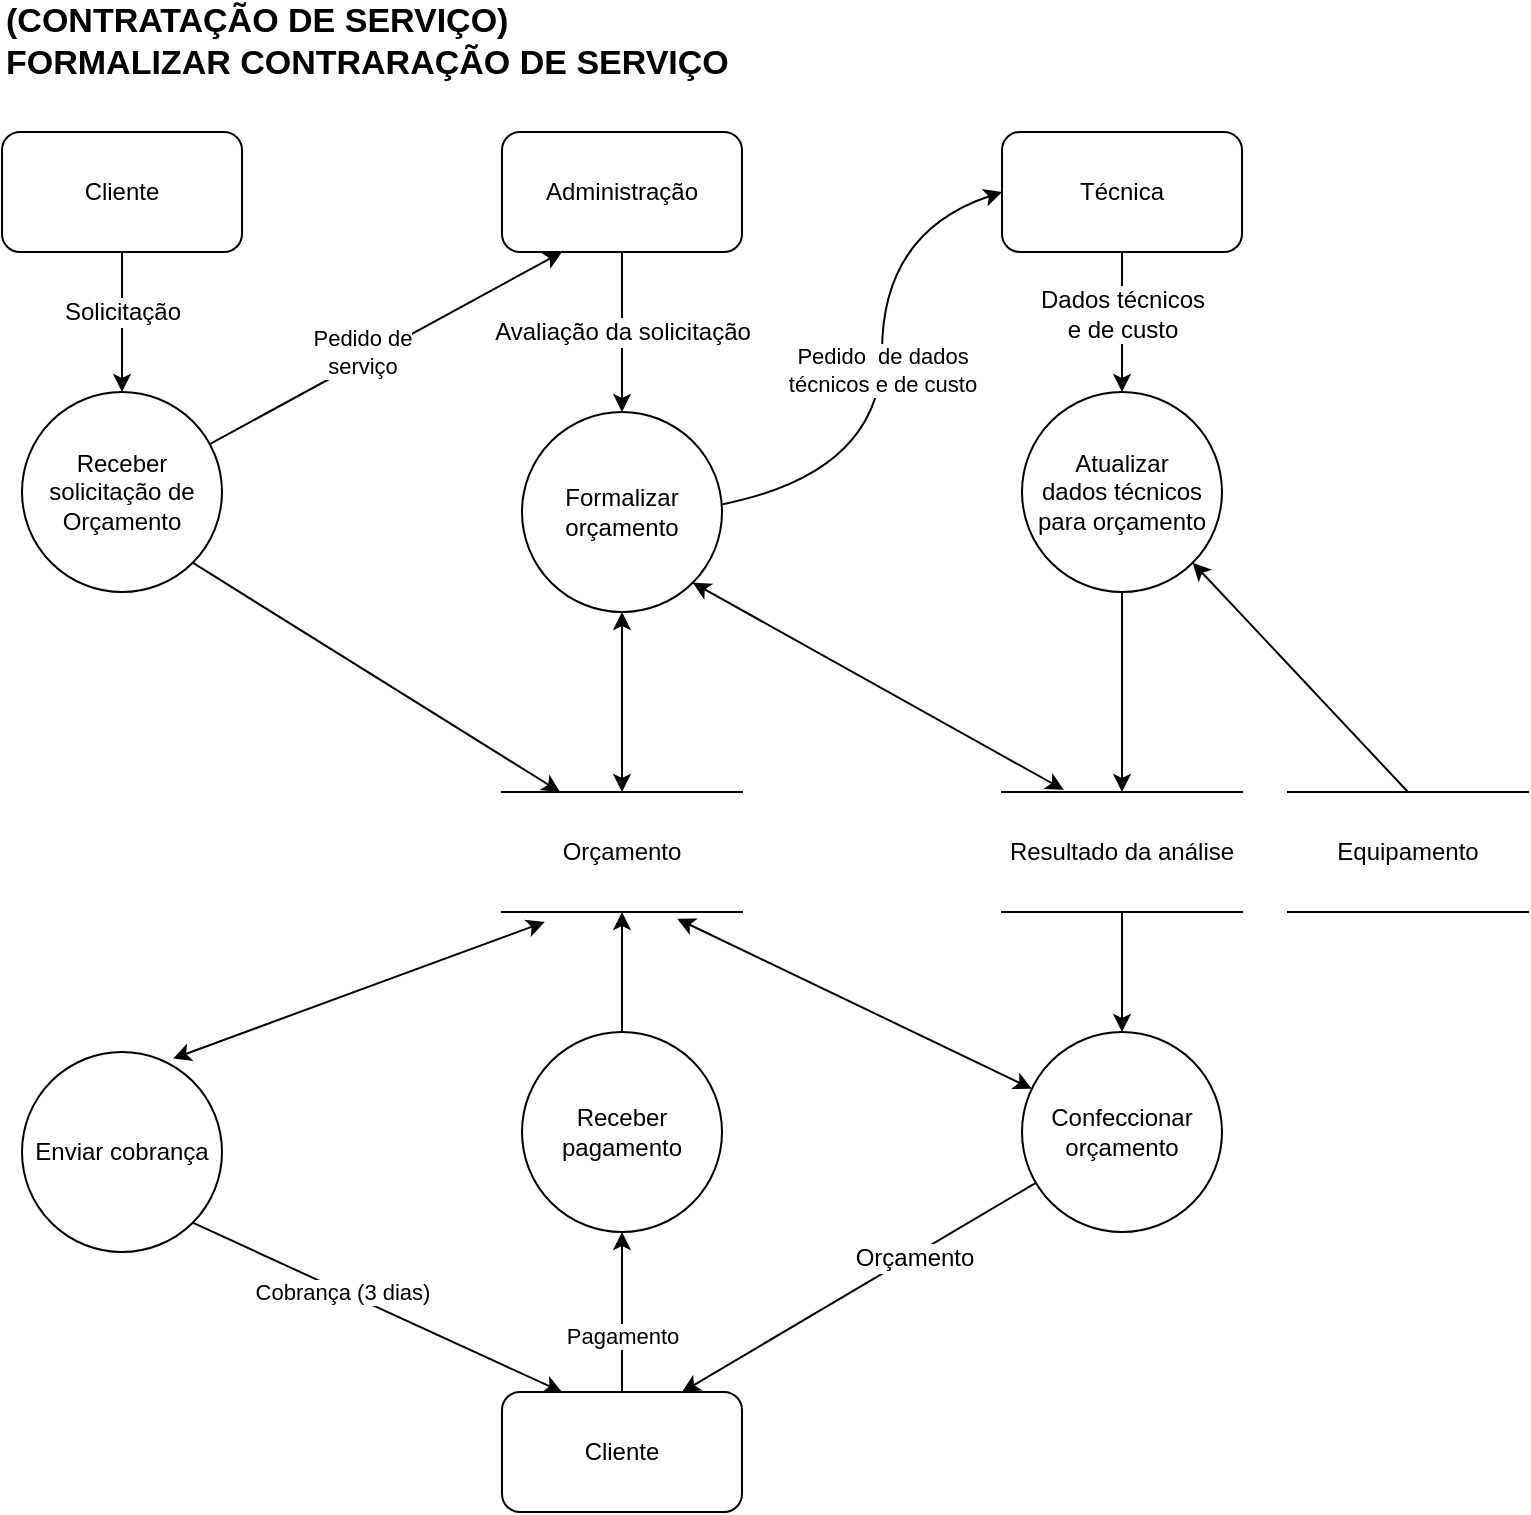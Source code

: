 <mxfile version="13.0.4" type="device" pages="5"><diagram id="C5RBs43oDa-KdzZeNtuy" name="Orçamento"><mxGraphModel dx="1673" dy="839" grid="1" gridSize="10" guides="1" tooltips="1" connect="1" arrows="1" fold="1" page="1" pageScale="1" pageWidth="827" pageHeight="800" math="0" shadow="0"><root><mxCell id="WIyWlLk6GJQsqaUBKTNV-0"/><mxCell id="WIyWlLk6GJQsqaUBKTNV-1" parent="WIyWlLk6GJQsqaUBKTNV-0"/><mxCell id="VHODwKLt7uAdy8jMnxIu-0" value="Receber solicitação de Orçamento" style="ellipse;whiteSpace=wrap;html=1;aspect=fixed;" parent="WIyWlLk6GJQsqaUBKTNV-1" vertex="1"><mxGeometry x="40" y="210" width="100" height="100" as="geometry"/></mxCell><mxCell id="VHODwKLt7uAdy8jMnxIu-1" value="Cliente" style="rounded=1;whiteSpace=wrap;html=1;" parent="WIyWlLk6GJQsqaUBKTNV-1" vertex="1"><mxGeometry x="30" y="80" width="120" height="60" as="geometry"/></mxCell><mxCell id="VHODwKLt7uAdy8jMnxIu-4" value="Orçamento" style="shape=partialRectangle;whiteSpace=wrap;html=1;left=0;right=0;fillColor=none;" parent="WIyWlLk6GJQsqaUBKTNV-1" vertex="1"><mxGeometry x="280" y="410" width="120" height="60" as="geometry"/></mxCell><mxCell id="VHODwKLt7uAdy8jMnxIu-8" value="Formalizar orçamento" style="ellipse;whiteSpace=wrap;html=1;aspect=fixed;" parent="WIyWlLk6GJQsqaUBKTNV-1" vertex="1"><mxGeometry x="290" y="220" width="100" height="100" as="geometry"/></mxCell><mxCell id="VHODwKLt7uAdy8jMnxIu-9" value="Técnica" style="rounded=1;whiteSpace=wrap;html=1;" parent="WIyWlLk6GJQsqaUBKTNV-1" vertex="1"><mxGeometry x="530" y="80" width="120" height="60" as="geometry"/></mxCell><mxCell id="VHODwKLt7uAdy8jMnxIu-10" value="Resultado da análise" style="shape=partialRectangle;whiteSpace=wrap;html=1;left=0;right=0;fillColor=none;" parent="WIyWlLk6GJQsqaUBKTNV-1" vertex="1"><mxGeometry x="530" y="410" width="120" height="60" as="geometry"/></mxCell><mxCell id="VHODwKLt7uAdy8jMnxIu-14" value="" style="endArrow=classic;html=1;exitX=0.5;exitY=1;exitDx=0;exitDy=0;entryX=0.5;entryY=0;entryDx=0;entryDy=0;" parent="WIyWlLk6GJQsqaUBKTNV-1" source="7zjBZBg8YxC4TeMRndpu-0" target="VHODwKLt7uAdy8jMnxIu-8" edge="1"><mxGeometry width="50" height="50" relative="1" as="geometry"><mxPoint x="420" y="430" as="sourcePoint"/><mxPoint x="370" y="190" as="targetPoint"/></mxGeometry></mxCell><mxCell id="VHODwKLt7uAdy8jMnxIu-15" value="&lt;div&gt;Avaliação da solicitação&lt;/div&gt;" style="text;html=1;align=center;verticalAlign=middle;resizable=0;points=[];labelBackgroundColor=#ffffff;" parent="VHODwKLt7uAdy8jMnxIu-14" vertex="1" connectable="0"><mxGeometry x="0.754" relative="1" as="geometry"><mxPoint x="-8.882e-16" y="-30.0" as="offset"/></mxGeometry></mxCell><mxCell id="VHODwKLt7uAdy8jMnxIu-16" value="" style="endArrow=classic;html=1;entryX=0.5;entryY=0;entryDx=0;entryDy=0;exitX=0.5;exitY=1;exitDx=0;exitDy=0;" parent="WIyWlLk6GJQsqaUBKTNV-1" source="VHODwKLt7uAdy8jMnxIu-1" target="VHODwKLt7uAdy8jMnxIu-0" edge="1"><mxGeometry width="50" height="50" relative="1" as="geometry"><mxPoint x="60" y="180" as="sourcePoint"/><mxPoint x="470" y="380" as="targetPoint"/></mxGeometry></mxCell><mxCell id="VHODwKLt7uAdy8jMnxIu-17" value="&lt;div&gt;Solicitação&lt;/div&gt;" style="text;html=1;align=center;verticalAlign=middle;resizable=0;points=[];labelBackgroundColor=#ffffff;" parent="VHODwKLt7uAdy8jMnxIu-16" vertex="1" connectable="0"><mxGeometry x="0.311" relative="1" as="geometry"><mxPoint y="-16" as="offset"/></mxGeometry></mxCell><mxCell id="VHODwKLt7uAdy8jMnxIu-18" value="" style="endArrow=classic;html=1;entryX=0.242;entryY=0;entryDx=0;entryDy=0;entryPerimeter=0;exitX=1;exitY=1;exitDx=0;exitDy=0;" parent="WIyWlLk6GJQsqaUBKTNV-1" source="VHODwKLt7uAdy8jMnxIu-0" target="VHODwKLt7uAdy8jMnxIu-4" edge="1"><mxGeometry width="50" height="50" relative="1" as="geometry"><mxPoint x="134" y="350" as="sourcePoint"/><mxPoint x="88.318" y="399" as="targetPoint"/></mxGeometry></mxCell><mxCell id="VHODwKLt7uAdy8jMnxIu-20" value="Atualizar&lt;br&gt;dados técnicos para orçamento" style="ellipse;whiteSpace=wrap;html=1;aspect=fixed;" parent="WIyWlLk6GJQsqaUBKTNV-1" vertex="1"><mxGeometry x="540" y="210" width="100" height="100" as="geometry"/></mxCell><mxCell id="VHODwKLt7uAdy8jMnxIu-23" value="" style="endArrow=classic;html=1;exitX=0.5;exitY=1;exitDx=0;exitDy=0;" parent="WIyWlLk6GJQsqaUBKTNV-1" source="VHODwKLt7uAdy8jMnxIu-9" target="VHODwKLt7uAdy8jMnxIu-20" edge="1"><mxGeometry width="50" height="50" relative="1" as="geometry"><mxPoint x="540" y="145" as="sourcePoint"/><mxPoint x="670" y="385" as="targetPoint"/></mxGeometry></mxCell><mxCell id="VHODwKLt7uAdy8jMnxIu-24" value="&lt;div&gt;Dados técnicos&lt;/div&gt;&lt;div&gt;e de custo&lt;/div&gt;" style="text;html=1;align=center;verticalAlign=middle;resizable=0;points=[];labelBackgroundColor=#ffffff;" parent="VHODwKLt7uAdy8jMnxIu-23" vertex="1" connectable="0"><mxGeometry x="0.754" relative="1" as="geometry"><mxPoint y="-31" as="offset"/></mxGeometry></mxCell><mxCell id="VHODwKLt7uAdy8jMnxIu-26" value="" style="endArrow=classic;startArrow=classic;html=1;entryX=1;entryY=1;entryDx=0;entryDy=0;exitX=0.258;exitY=-0.017;exitDx=0;exitDy=0;exitPerimeter=0;" parent="WIyWlLk6GJQsqaUBKTNV-1" source="VHODwKLt7uAdy8jMnxIu-10" target="VHODwKLt7uAdy8jMnxIu-8" edge="1"><mxGeometry width="50" height="50" relative="1" as="geometry"><mxPoint x="340" y="380" as="sourcePoint"/><mxPoint x="390" y="330" as="targetPoint"/></mxGeometry></mxCell><mxCell id="VHODwKLt7uAdy8jMnxIu-30" value="" style="endArrow=classic;startArrow=classic;html=1;exitX=0.5;exitY=0;exitDx=0;exitDy=0;entryX=0.5;entryY=1;entryDx=0;entryDy=0;" parent="WIyWlLk6GJQsqaUBKTNV-1" source="VHODwKLt7uAdy8jMnxIu-4" target="VHODwKLt7uAdy8jMnxIu-8" edge="1"><mxGeometry width="50" height="50" relative="1" as="geometry"><mxPoint x="420" y="430" as="sourcePoint"/><mxPoint x="470" y="380" as="targetPoint"/></mxGeometry></mxCell><mxCell id="VHODwKLt7uAdy8jMnxIu-33" value="Confeccionar orçamento" style="ellipse;whiteSpace=wrap;html=1;aspect=fixed;" parent="WIyWlLk6GJQsqaUBKTNV-1" vertex="1"><mxGeometry x="540" y="530" width="100" height="100" as="geometry"/></mxCell><mxCell id="VHODwKLt7uAdy8jMnxIu-34" value="Cliente" style="rounded=1;whiteSpace=wrap;html=1;" parent="WIyWlLk6GJQsqaUBKTNV-1" vertex="1"><mxGeometry x="280" y="710" width="120" height="60" as="geometry"/></mxCell><mxCell id="VHODwKLt7uAdy8jMnxIu-38" value="" style="endArrow=classic;html=1;entryX=0.75;entryY=0;entryDx=0;entryDy=0;" parent="WIyWlLk6GJQsqaUBKTNV-1" source="VHODwKLt7uAdy8jMnxIu-33" target="VHODwKLt7uAdy8jMnxIu-34" edge="1"><mxGeometry width="50" height="50" relative="1" as="geometry"><mxPoint x="560" y="670" as="sourcePoint"/><mxPoint x="610" y="620" as="targetPoint"/></mxGeometry></mxCell><mxCell id="VHODwKLt7uAdy8jMnxIu-39" value="Orçamento" style="text;html=1;align=center;verticalAlign=middle;resizable=0;points=[];labelBackgroundColor=#ffffff;" parent="VHODwKLt7uAdy8jMnxIu-38" vertex="1" connectable="0"><mxGeometry x="-0.3" y="1" relative="1" as="geometry"><mxPoint as="offset"/></mxGeometry></mxCell><mxCell id="VHODwKLt7uAdy8jMnxIu-43" value="" style="endArrow=classic;startArrow=classic;html=1;exitX=0.73;exitY=1.056;exitDx=0;exitDy=0;exitPerimeter=0;" parent="WIyWlLk6GJQsqaUBKTNV-1" source="VHODwKLt7uAdy8jMnxIu-4" target="VHODwKLt7uAdy8jMnxIu-33" edge="1"><mxGeometry width="50" height="50" relative="1" as="geometry"><mxPoint x="110" y="520" as="sourcePoint"/><mxPoint x="160" y="470" as="targetPoint"/></mxGeometry></mxCell><mxCell id="9nqTh4BEYh99MRTopix7-0" value="(CONTRATAÇÃO DE SERVIÇO)&lt;br&gt;FORMALIZAR CONTRARAÇÃO DE SERVIÇO" style="text;html=1;strokeColor=none;fillColor=none;align=left;verticalAlign=middle;whiteSpace=wrap;rounded=0;fontSize=17;fontStyle=1" parent="WIyWlLk6GJQsqaUBKTNV-1" vertex="1"><mxGeometry x="30" y="20" width="390" height="30" as="geometry"/></mxCell><mxCell id="nDgPIpzJevQlejawHt78-0" value="" style="endArrow=classic;html=1;exitX=0.5;exitY=1;exitDx=0;exitDy=0;entryX=0.5;entryY=0;entryDx=0;entryDy=0;" parent="WIyWlLk6GJQsqaUBKTNV-1" source="VHODwKLt7uAdy8jMnxIu-10" target="VHODwKLt7uAdy8jMnxIu-33" edge="1"><mxGeometry width="50" height="50" relative="1" as="geometry"><mxPoint x="360" y="540" as="sourcePoint"/><mxPoint x="410" y="490" as="targetPoint"/></mxGeometry></mxCell><mxCell id="7zjBZBg8YxC4TeMRndpu-0" value="Administração" style="rounded=1;whiteSpace=wrap;html=1;" parent="WIyWlLk6GJQsqaUBKTNV-1" vertex="1"><mxGeometry x="280" y="80" width="120" height="60" as="geometry"/></mxCell><mxCell id="7zjBZBg8YxC4TeMRndpu-2" value="Pedido de&lt;br&gt;serviço" style="endArrow=classic;html=1;entryX=0.25;entryY=1;entryDx=0;entryDy=0;" parent="WIyWlLk6GJQsqaUBKTNV-1" source="VHODwKLt7uAdy8jMnxIu-0" target="7zjBZBg8YxC4TeMRndpu-0" edge="1"><mxGeometry x="-0.114" y="4" width="50" height="50" relative="1" as="geometry"><mxPoint x="440" y="420" as="sourcePoint"/><mxPoint x="490" y="370" as="targetPoint"/><mxPoint as="offset"/></mxGeometry></mxCell><mxCell id="7zjBZBg8YxC4TeMRndpu-4" value="Pedido&amp;nbsp; de dados&lt;br&gt;técnicos e de custo" style="curved=1;endArrow=classic;html=1;entryX=0;entryY=0.5;entryDx=0;entryDy=0;exitX=1.004;exitY=0.461;exitDx=0;exitDy=0;exitPerimeter=0;" parent="WIyWlLk6GJQsqaUBKTNV-1" source="VHODwKLt7uAdy8jMnxIu-8" target="VHODwKLt7uAdy8jMnxIu-9" edge="1"><mxGeometry width="50" height="50" relative="1" as="geometry"><mxPoint x="440" y="420" as="sourcePoint"/><mxPoint x="490" y="370" as="targetPoint"/><Array as="points"><mxPoint x="470" y="250"/><mxPoint x="470" y="130"/></Array></mxGeometry></mxCell><mxCell id="RYHzJ89W8UUkiIkxpZPN-0" value="Receber pagamento" style="ellipse;whiteSpace=wrap;html=1;aspect=fixed;" parent="WIyWlLk6GJQsqaUBKTNV-1" vertex="1"><mxGeometry x="290" y="530" width="100" height="100" as="geometry"/></mxCell><mxCell id="RYHzJ89W8UUkiIkxpZPN-1" value="Pagamento" style="endArrow=classic;html=1;exitX=0.5;exitY=0;exitDx=0;exitDy=0;entryX=0.5;entryY=1;entryDx=0;entryDy=0;" parent="WIyWlLk6GJQsqaUBKTNV-1" source="VHODwKLt7uAdy8jMnxIu-34" target="RYHzJ89W8UUkiIkxpZPN-0" edge="1"><mxGeometry x="-0.297" width="50" height="50" relative="1" as="geometry"><mxPoint x="780" y="450" as="sourcePoint"/><mxPoint x="830" y="400" as="targetPoint"/><mxPoint as="offset"/></mxGeometry></mxCell><mxCell id="RYHzJ89W8UUkiIkxpZPN-2" value="" style="endArrow=classic;html=1;exitX=0.5;exitY=0;exitDx=0;exitDy=0;entryX=0.5;entryY=1;entryDx=0;entryDy=0;" parent="WIyWlLk6GJQsqaUBKTNV-1" source="RYHzJ89W8UUkiIkxpZPN-0" target="VHODwKLt7uAdy8jMnxIu-4" edge="1"><mxGeometry width="50" height="50" relative="1" as="geometry"><mxPoint x="530" y="440" as="sourcePoint"/><mxPoint x="580" y="390" as="targetPoint"/></mxGeometry></mxCell><mxCell id="RYHzJ89W8UUkiIkxpZPN-5" value="" style="endArrow=classic;html=1;entryX=0.25;entryY=0;entryDx=0;entryDy=0;exitX=1;exitY=1;exitDx=0;exitDy=0;" parent="WIyWlLk6GJQsqaUBKTNV-1" source="9vOityptrF7A5wk0BjVr-4" target="VHODwKLt7uAdy8jMnxIu-34" edge="1"><mxGeometry width="50" height="50" relative="1" as="geometry"><mxPoint x="780" y="450" as="sourcePoint"/><mxPoint x="830" y="400" as="targetPoint"/></mxGeometry></mxCell><mxCell id="RYHzJ89W8UUkiIkxpZPN-6" value="Cobrança (3 dias)" style="edgeLabel;html=1;align=center;verticalAlign=middle;resizable=0;points=[];" parent="RYHzJ89W8UUkiIkxpZPN-5" vertex="1" connectable="0"><mxGeometry x="0.336" y="-1" relative="1" as="geometry"><mxPoint x="-48.44" y="-22.88" as="offset"/></mxGeometry></mxCell><mxCell id="9vOityptrF7A5wk0BjVr-3" value="" style="endArrow=classic;html=1;exitX=0.5;exitY=1;exitDx=0;exitDy=0;entryX=0.5;entryY=0;entryDx=0;entryDy=0;" parent="WIyWlLk6GJQsqaUBKTNV-1" source="VHODwKLt7uAdy8jMnxIu-20" target="VHODwKLt7uAdy8jMnxIu-10" edge="1"><mxGeometry width="50" height="50" relative="1" as="geometry"><mxPoint x="310" y="250" as="sourcePoint"/><mxPoint x="360" y="200" as="targetPoint"/></mxGeometry></mxCell><mxCell id="9vOityptrF7A5wk0BjVr-4" value="Enviar cobrança" style="ellipse;whiteSpace=wrap;html=1;aspect=fixed;" parent="WIyWlLk6GJQsqaUBKTNV-1" vertex="1"><mxGeometry x="40" y="540" width="100" height="100" as="geometry"/></mxCell><mxCell id="9vOityptrF7A5wk0BjVr-5" value="" style="endArrow=classic;startArrow=classic;html=1;exitX=0.755;exitY=0.033;exitDx=0;exitDy=0;exitPerimeter=0;entryX=0.178;entryY=1.083;entryDx=0;entryDy=0;entryPerimeter=0;" parent="WIyWlLk6GJQsqaUBKTNV-1" source="9vOityptrF7A5wk0BjVr-4" target="VHODwKLt7uAdy8jMnxIu-4" edge="1"><mxGeometry width="50" height="50" relative="1" as="geometry"><mxPoint x="60" y="500" as="sourcePoint"/><mxPoint x="110" y="450" as="targetPoint"/></mxGeometry></mxCell><mxCell id="2f_4E3GbG_I45naIMiBV-0" value="Equipamento" style="shape=partialRectangle;whiteSpace=wrap;html=1;left=0;right=0;fillColor=none;" vertex="1" parent="WIyWlLk6GJQsqaUBKTNV-1"><mxGeometry x="673" y="410" width="120" height="60" as="geometry"/></mxCell><mxCell id="2f_4E3GbG_I45naIMiBV-2" value="" style="endArrow=classic;html=1;entryX=1;entryY=1;entryDx=0;entryDy=0;exitX=0.5;exitY=0;exitDx=0;exitDy=0;" edge="1" parent="WIyWlLk6GJQsqaUBKTNV-1" source="2f_4E3GbG_I45naIMiBV-0" target="VHODwKLt7uAdy8jMnxIu-20"><mxGeometry width="50" height="50" relative="1" as="geometry"><mxPoint x="563" y="450" as="sourcePoint"/><mxPoint x="613" y="400" as="targetPoint"/></mxGeometry></mxCell></root></mxGraphModel></diagram><diagram id="A8YRLk2Jh_OSkQksyPqW" name="Agendamento"><mxGraphModel dx="1422" dy="713" grid="1" gridSize="10" guides="1" tooltips="1" connect="1" arrows="1" fold="1" page="1" pageScale="1" pageWidth="827" pageHeight="900" math="0" shadow="0"><root><mxCell id="z7Fmm6mJsP4Rc-m0eVXu-0"/><mxCell id="z7Fmm6mJsP4Rc-m0eVXu-1" parent="z7Fmm6mJsP4Rc-m0eVXu-0"/><mxCell id="EuhC-bhUaU4TZIGEjUDU-0" value="(CONTRATAÇÃO DE SERVIÇO)&lt;br&gt;AGENDAR REALIZAÇÃO DE SERVIÇO" style="text;html=1;strokeColor=none;fillColor=none;align=left;verticalAlign=middle;whiteSpace=wrap;rounded=0;fontSize=17;fontStyle=1" parent="z7Fmm6mJsP4Rc-m0eVXu-1" vertex="1"><mxGeometry x="30" y="20" width="340" height="30" as="geometry"/></mxCell><mxCell id="-MqdabNMi41fzP6VtlOK-0" value="Cliente" style="rounded=1;whiteSpace=wrap;html=1;" parent="z7Fmm6mJsP4Rc-m0eVXu-1" vertex="1"><mxGeometry x="304.132" y="80" width="148.76" height="72.188" as="geometry"/></mxCell><mxCell id="-MqdabNMi41fzP6VtlOK-1" value="" style="endArrow=classic;html=1;entryX=0.5;entryY=0;entryDx=0;entryDy=0;" parent="z7Fmm6mJsP4Rc-m0eVXu-1" target="-MqdabNMi41fzP6VtlOK-3" edge="1"><mxGeometry width="50" height="50" relative="1" as="geometry"><mxPoint x="378.83" y="152" as="sourcePoint"/><mxPoint x="851.417" y="440.938" as="targetPoint"/></mxGeometry></mxCell><mxCell id="-MqdabNMi41fzP6VtlOK-2" value="&lt;div&gt;Confirmação da data&lt;/div&gt;" style="text;html=1;align=center;verticalAlign=middle;resizable=0;points=[];labelBackgroundColor=#ffffff;" parent="-MqdabNMi41fzP6VtlOK-1" vertex="1" connectable="0"><mxGeometry x="0.311" relative="1" as="geometry"><mxPoint y="-16" as="offset"/></mxGeometry></mxCell><mxCell id="-MqdabNMi41fzP6VtlOK-3" value="Agendar instalação" style="ellipse;whiteSpace=wrap;html=1;aspect=fixed;" parent="z7Fmm6mJsP4Rc-m0eVXu-1" vertex="1"><mxGeometry x="318.359" y="248.438" width="120.313" height="120.313" as="geometry"/></mxCell><mxCell id="-MqdabNMi41fzP6VtlOK-5" value="Solicitação de serviço" style="shape=partialRectangle;whiteSpace=wrap;html=1;left=0;right=0;fillColor=none;" parent="z7Fmm6mJsP4Rc-m0eVXu-1" vertex="1"><mxGeometry x="304.132" y="440.938" width="148.76" height="72.188" as="geometry"/></mxCell><mxCell id="QiUJyHDK2OyIXpGi3yp5-0" value="Informar agenda&lt;br&gt;técnica" style="ellipse;whiteSpace=wrap;html=1;aspect=fixed;" parent="z7Fmm6mJsP4Rc-m0eVXu-1" vertex="1"><mxGeometry x="587.367" y="248.438" width="120.313" height="120.313" as="geometry"/></mxCell><mxCell id="QiUJyHDK2OyIXpGi3yp5-1" value="Técnica" style="rounded=1;whiteSpace=wrap;html=1;" parent="z7Fmm6mJsP4Rc-m0eVXu-1" vertex="1"><mxGeometry x="573.14" y="80" width="148.76" height="72.188" as="geometry"/></mxCell><mxCell id="QiUJyHDK2OyIXpGi3yp5-2" value="Agenda de serviço" style="shape=partialRectangle;whiteSpace=wrap;html=1;left=0;right=0;fillColor=none;" parent="z7Fmm6mJsP4Rc-m0eVXu-1" vertex="1"><mxGeometry x="573.14" y="440.938" width="148.76" height="72.188" as="geometry"/></mxCell><mxCell id="QiUJyHDK2OyIXpGi3yp5-3" value="" style="endArrow=classic;html=1;exitX=0.5;exitY=0;exitDx=0;exitDy=0;entryX=0.5;entryY=1;entryDx=0;entryDy=0;" parent="z7Fmm6mJsP4Rc-m0eVXu-1" source="QiUJyHDK2OyIXpGi3yp5-0" target="QiUJyHDK2OyIXpGi3yp5-1" edge="1"><mxGeometry width="50" height="50" relative="1" as="geometry"><mxPoint x="748.524" y="501.094" as="sourcePoint"/><mxPoint x="649.351" y="152.188" as="targetPoint"/></mxGeometry></mxCell><mxCell id="QiUJyHDK2OyIXpGi3yp5-4" value="&lt;div&gt;Agenda de serviço&lt;/div&gt;" style="text;html=1;align=center;verticalAlign=middle;resizable=0;points=[];labelBackgroundColor=#ffffff;" parent="QiUJyHDK2OyIXpGi3yp5-3" vertex="1" connectable="0"><mxGeometry x="0.754" relative="1" as="geometry"><mxPoint x="-8.882e-16" y="30.0" as="offset"/></mxGeometry></mxCell><mxCell id="qm6ZDj1t0B11kWcHbbYM-0" value="Informar&lt;br&gt;Instalação" style="ellipse;whiteSpace=wrap;html=1;aspect=fixed;" parent="z7Fmm6mJsP4Rc-m0eVXu-1" vertex="1"><mxGeometry x="318.359" y="585.312" width="120.313" height="120.313" as="geometry"/></mxCell><mxCell id="BGGmpwTkeO8uS0DduRDW-0" value="" style="endArrow=classic;html=1;entryX=1;entryY=0;entryDx=0;entryDy=0;exitX=0.5;exitY=1;exitDx=0;exitDy=0;" parent="z7Fmm6mJsP4Rc-m0eVXu-1" source="QiUJyHDK2OyIXpGi3yp5-2" target="qm6ZDj1t0B11kWcHbbYM-0" edge="1"><mxGeometry width="50" height="50" relative="1" as="geometry"><mxPoint x="749.764" y="477.031" as="sourcePoint"/><mxPoint x="811.747" y="416.875" as="targetPoint"/></mxGeometry></mxCell><mxCell id="uqqQdRw4oOH8JdCJN9qx-0" value="Cliente" style="rounded=1;whiteSpace=wrap;html=1;" parent="z7Fmm6mJsP4Rc-m0eVXu-1" vertex="1"><mxGeometry x="304.132" y="777.812" width="148.76" height="72.188" as="geometry"/></mxCell><mxCell id="uqqQdRw4oOH8JdCJN9qx-1" value="Confirmação da instalação" style="endArrow=classic;html=1;exitX=0.5;exitY=1;exitDx=0;exitDy=0;" parent="z7Fmm6mJsP4Rc-m0eVXu-1" source="qm6ZDj1t0B11kWcHbbYM-0" target="uqqQdRw4oOH8JdCJN9qx-0" edge="1"><mxGeometry width="50" height="50" relative="1" as="geometry"><mxPoint x="380.342" y="874.062" as="sourcePoint"/><mxPoint x="542.739" y="729.688" as="targetPoint"/><mxPoint y="-1" as="offset"/></mxGeometry></mxCell><mxCell id="N_2YeYjM9PmBxwzdXkK9-0" value="Orçamento" style="shape=partialRectangle;whiteSpace=wrap;html=1;left=0;right=0;fillColor=none;" parent="z7Fmm6mJsP4Rc-m0eVXu-1" vertex="1"><mxGeometry x="50" y="440.938" width="148.76" height="72.188" as="geometry"/></mxCell><mxCell id="N_2YeYjM9PmBxwzdXkK9-1" value="Cliente" style="rounded=1;whiteSpace=wrap;html=1;" parent="z7Fmm6mJsP4Rc-m0eVXu-1" vertex="1"><mxGeometry x="50" y="80" width="148.76" height="72.188" as="geometry"/></mxCell><mxCell id="N_2YeYjM9PmBxwzdXkK9-2" value="Receber pagamento" style="ellipse;whiteSpace=wrap;html=1;aspect=fixed;" parent="z7Fmm6mJsP4Rc-m0eVXu-1" vertex="1"><mxGeometry x="64.227" y="236.406" width="120.313" height="120.313" as="geometry"/></mxCell><mxCell id="N_2YeYjM9PmBxwzdXkK9-3" value="Pagamento" style="endArrow=classic;html=1;exitX=0.5;exitY=1;exitDx=0;exitDy=0;entryX=0.5;entryY=0;entryDx=0;entryDy=0;" parent="z7Fmm6mJsP4Rc-m0eVXu-1" source="N_2YeYjM9PmBxwzdXkK9-1" target="N_2YeYjM9PmBxwzdXkK9-2" edge="1"><mxGeometry x="-0.143" width="50" height="50" relative="1" as="geometry"><mxPoint x="460.921" y="501.094" as="sourcePoint"/><mxPoint x="522.904" y="440.938" as="targetPoint"/><mxPoint y="1" as="offset"/></mxGeometry></mxCell><mxCell id="N_2YeYjM9PmBxwzdXkK9-4" value="" style="endArrow=classic;html=1;exitX=0.5;exitY=1;exitDx=0;exitDy=0;" parent="z7Fmm6mJsP4Rc-m0eVXu-1" source="N_2YeYjM9PmBxwzdXkK9-2" target="N_2YeYjM9PmBxwzdXkK9-0" edge="1"><mxGeometry width="50" height="50" relative="1" as="geometry"><mxPoint x="460.921" y="501.094" as="sourcePoint"/><mxPoint x="522.904" y="440.938" as="targetPoint"/></mxGeometry></mxCell><mxCell id="t8lSA6eYmMaBBLdvYSdx-0" value="" style="endArrow=classic;html=1;exitX=0.775;exitY=-0.017;exitDx=0;exitDy=0;exitPerimeter=0;" parent="z7Fmm6mJsP4Rc-m0eVXu-1" source="N_2YeYjM9PmBxwzdXkK9-0" edge="1"><mxGeometry width="50" height="50" relative="1" as="geometry"><mxPoint x="566.293" y="380.781" as="sourcePoint"/><mxPoint x="324.83" y="340" as="targetPoint"/></mxGeometry></mxCell><mxCell id="t8lSA6eYmMaBBLdvYSdx-1" value="Datas&lt;br&gt;disponíveis" style="curved=1;endArrow=classic;html=1;entryX=0;entryY=0.5;entryDx=0;entryDy=0;exitX=0;exitY=0.5;exitDx=0;exitDy=0;" parent="z7Fmm6mJsP4Rc-m0eVXu-1" source="-MqdabNMi41fzP6VtlOK-3" target="-MqdabNMi41fzP6VtlOK-0" edge="1"><mxGeometry width="50" height="50" relative="1" as="geometry"><mxPoint x="628.276" y="452.969" as="sourcePoint"/><mxPoint x="690.26" y="392.812" as="targetPoint"/><Array as="points"><mxPoint x="243.979" y="272.5"/><mxPoint x="243.979" y="152.188"/></Array></mxGeometry></mxCell><mxCell id="UZYHLdcnoVAz3gsnbMyy-0" value="" style="endArrow=classic;startArrow=classic;html=1;exitX=0.308;exitY=-0.036;exitDx=0;exitDy=0;exitPerimeter=0;" parent="z7Fmm6mJsP4Rc-m0eVXu-1" source="QiUJyHDK2OyIXpGi3yp5-2" target="-MqdabNMi41fzP6VtlOK-3" edge="1"><mxGeometry width="50" height="50" relative="1" as="geometry"><mxPoint x="312.161" y="501.094" as="sourcePoint"/><mxPoint x="374.144" y="440.938" as="targetPoint"/></mxGeometry></mxCell><mxCell id="F0BCRH4RBO_F4M9bLUbj-1" value="" style="endArrow=classic;startArrow=classic;html=1;entryX=0.5;entryY=1;entryDx=0;entryDy=0;exitX=0.5;exitY=0;exitDx=0;exitDy=0;" parent="z7Fmm6mJsP4Rc-m0eVXu-1" source="-MqdabNMi41fzP6VtlOK-5" target="-MqdabNMi41fzP6VtlOK-3" edge="1"><mxGeometry width="50" height="50" relative="1" as="geometry"><mxPoint x="281.83" y="370" as="sourcePoint"/><mxPoint x="331.83" y="320" as="targetPoint"/></mxGeometry></mxCell><mxCell id="F0BCRH4RBO_F4M9bLUbj-2" value="" style="endArrow=classic;html=1;exitX=0.5;exitY=0;exitDx=0;exitDy=0;entryX=0.5;entryY=1;entryDx=0;entryDy=0;" parent="z7Fmm6mJsP4Rc-m0eVXu-1" source="QiUJyHDK2OyIXpGi3yp5-2" target="QiUJyHDK2OyIXpGi3yp5-0" edge="1"><mxGeometry width="50" height="50" relative="1" as="geometry"><mxPoint x="451.83" y="370" as="sourcePoint"/><mxPoint x="501.83" y="320" as="targetPoint"/></mxGeometry></mxCell><mxCell id="F0BCRH4RBO_F4M9bLUbj-3" value="" style="endArrow=classic;html=1;entryX=0.025;entryY=0.733;entryDx=0;entryDy=0;entryPerimeter=0;exitX=0.742;exitY=-0.013;exitDx=0;exitDy=0;exitPerimeter=0;" parent="z7Fmm6mJsP4Rc-m0eVXu-1" source="-MqdabNMi41fzP6VtlOK-5" target="QiUJyHDK2OyIXpGi3yp5-0" edge="1"><mxGeometry width="50" height="50" relative="1" as="geometry"><mxPoint x="431.83" y="380" as="sourcePoint"/><mxPoint x="481.83" y="330" as="targetPoint"/></mxGeometry></mxCell><mxCell id="F0BCRH4RBO_F4M9bLUbj-5" value="" style="endArrow=classic;html=1;exitX=0.5;exitY=1;exitDx=0;exitDy=0;entryX=0.5;entryY=0;entryDx=0;entryDy=0;" parent="z7Fmm6mJsP4Rc-m0eVXu-1" source="-MqdabNMi41fzP6VtlOK-5" target="qm6ZDj1t0B11kWcHbbYM-0" edge="1"><mxGeometry width="50" height="50" relative="1" as="geometry"><mxPoint x="431.83" y="580" as="sourcePoint"/><mxPoint x="481.83" y="530" as="targetPoint"/></mxGeometry></mxCell></root></mxGraphModel></diagram><diagram id="53ioy2h5zuUHHZRtO2E0" name="Instalação"><mxGraphModel dx="1422" dy="713" grid="1" gridSize="10" guides="1" tooltips="1" connect="1" arrows="1" fold="1" page="1" pageScale="1" pageWidth="850" pageHeight="800" math="0" shadow="0"><root><mxCell id="G2vwTKtW_VycivMpDy-U-0"/><mxCell id="G2vwTKtW_VycivMpDy-U-1" parent="G2vwTKtW_VycivMpDy-U-0"/><mxCell id="MlF574J213eSImO-Oe-M-0" value="INSTALAÇÃO DO EQUIPAMENTO" style="text;html=1;strokeColor=none;fillColor=none;align=left;verticalAlign=middle;whiteSpace=wrap;rounded=0;fontSize=17;fontStyle=1" parent="G2vwTKtW_VycivMpDy-U-1" vertex="1"><mxGeometry x="40" y="10" width="340" height="30" as="geometry"/></mxCell><mxCell id="f-lFUYx3FbwBMHSu5kYJ-6" value="Designar técnico&lt;br&gt;instalador" style="ellipse;whiteSpace=wrap;html=1;aspect=fixed;" parent="G2vwTKtW_VycivMpDy-U-1" vertex="1"><mxGeometry x="124.227" y="219.998" width="120.313" height="120.313" as="geometry"/></mxCell><mxCell id="f-lFUYx3FbwBMHSu5kYJ-18" value="Técnica" style="rounded=1;whiteSpace=wrap;html=1;" parent="G2vwTKtW_VycivMpDy-U-1" vertex="1"><mxGeometry x="110" y="60" width="148.76" height="72.188" as="geometry"/></mxCell><mxCell id="f-lFUYx3FbwBMHSu5kYJ-19" value="Agenda de técnico" style="shape=partialRectangle;whiteSpace=wrap;html=1;left=0;right=0;fillColor=none;" parent="G2vwTKtW_VycivMpDy-U-1" vertex="1"><mxGeometry x="110.0" y="390.998" width="148.76" height="72.188" as="geometry"/></mxCell><mxCell id="f-lFUYx3FbwBMHSu5kYJ-20" value="" style="endArrow=classic;startArrow=classic;html=1;exitX=0.5;exitY=0;exitDx=0;exitDy=0;entryX=0.5;entryY=1;entryDx=0;entryDy=0;" parent="G2vwTKtW_VycivMpDy-U-1" source="f-lFUYx3FbwBMHSu5kYJ-19" target="f-lFUYx3FbwBMHSu5kYJ-6" edge="1"><mxGeometry width="50" height="50" relative="1" as="geometry"><mxPoint x="384.23" y="300" as="sourcePoint"/><mxPoint x="434.23" y="250" as="targetPoint"/></mxGeometry></mxCell><mxCell id="f-lFUYx3FbwBMHSu5kYJ-21" value="Designação de&lt;br&gt;técnico" style="endArrow=classic;html=1;entryX=0.5;entryY=0;entryDx=0;entryDy=0;exitX=0.5;exitY=1;exitDx=0;exitDy=0;" parent="G2vwTKtW_VycivMpDy-U-1" source="f-lFUYx3FbwBMHSu5kYJ-18" target="f-lFUYx3FbwBMHSu5kYJ-6" edge="1"><mxGeometry width="50" height="50" relative="1" as="geometry"><mxPoint x="200" y="150" as="sourcePoint"/><mxPoint x="114.23" y="120" as="targetPoint"/></mxGeometry></mxCell><mxCell id="f-lFUYx3FbwBMHSu5kYJ-22" value="Instalar&lt;br&gt;equipamentos" style="ellipse;whiteSpace=wrap;html=1;aspect=fixed;" parent="G2vwTKtW_VycivMpDy-U-1" vertex="1"><mxGeometry x="124.227" y="540.998" width="120.313" height="120.313" as="geometry"/></mxCell><mxCell id="f-lFUYx3FbwBMHSu5kYJ-23" value="" style="endArrow=classic;startArrow=classic;html=1;entryX=0.5;entryY=1;entryDx=0;entryDy=0;" parent="G2vwTKtW_VycivMpDy-U-1" source="f-lFUYx3FbwBMHSu5kYJ-22" target="f-lFUYx3FbwBMHSu5kYJ-19" edge="1"><mxGeometry width="50" height="50" relative="1" as="geometry"><mxPoint x="764.228" y="388.11" as="sourcePoint"/><mxPoint x="980.16" y="291" as="targetPoint"/></mxGeometry></mxCell><mxCell id="f-lFUYx3FbwBMHSu5kYJ-25" value="Equipamentos" style="endArrow=classic;html=1;entryX=0;entryY=0.5;entryDx=0;entryDy=0;exitX=1;exitY=0.5;exitDx=0;exitDy=0;" parent="G2vwTKtW_VycivMpDy-U-1" source="f-lFUYx3FbwBMHSu5kYJ-22" target="f-lFUYx3FbwBMHSu5kYJ-37" edge="1"><mxGeometry x="-0.004" width="50" height="50" relative="1" as="geometry"><mxPoint x="290" y="560" as="sourcePoint"/><mxPoint x="24.23" y="681" as="targetPoint"/><mxPoint as="offset"/></mxGeometry></mxCell><mxCell id="f-lFUYx3FbwBMHSu5kYJ-33" value="Equipamento" style="shape=partialRectangle;whiteSpace=wrap;html=1;left=0;right=0;fillColor=none;" parent="G2vwTKtW_VycivMpDy-U-1" vertex="1"><mxGeometry x="338.46" y="390.998" width="148.76" height="72.188" as="geometry"/></mxCell><mxCell id="f-lFUYx3FbwBMHSu5kYJ-34" value="Verificar&lt;br&gt;Equipamentos" style="ellipse;whiteSpace=wrap;html=1;aspect=fixed;" parent="G2vwTKtW_VycivMpDy-U-1" vertex="1"><mxGeometry x="352.687" y="219.998" width="120.313" height="120.313" as="geometry"/></mxCell><mxCell id="f-lFUYx3FbwBMHSu5kYJ-36" value="" style="endArrow=classic;startArrow=classic;html=1;exitX=0.5;exitY=0;exitDx=0;exitDy=0;entryX=0.5;entryY=1;entryDx=0;entryDy=0;" parent="G2vwTKtW_VycivMpDy-U-1" source="f-lFUYx3FbwBMHSu5kYJ-33" target="f-lFUYx3FbwBMHSu5kYJ-34" edge="1"><mxGeometry width="50" height="50" relative="1" as="geometry"><mxPoint x="464.23" y="300" as="sourcePoint"/><mxPoint x="514.23" y="250" as="targetPoint"/></mxGeometry></mxCell><mxCell id="f-lFUYx3FbwBMHSu5kYJ-37" value="Cliente" style="rounded=1;whiteSpace=wrap;html=1;" parent="G2vwTKtW_VycivMpDy-U-1" vertex="1"><mxGeometry x="380.0" y="565.06" width="148.76" height="72.188" as="geometry"/></mxCell><mxCell id="uo8N3yHealiNj1-vLMrk-0" value="" style="endArrow=classic;html=1;exitX=0.792;exitY=-0.005;exitDx=0;exitDy=0;exitPerimeter=0;" parent="G2vwTKtW_VycivMpDy-U-1" source="f-lFUYx3FbwBMHSu5kYJ-19" target="f-lFUYx3FbwBMHSu5kYJ-34" edge="1"><mxGeometry width="50" height="50" relative="1" as="geometry"><mxPoint x="250" y="350" as="sourcePoint"/><mxPoint x="344.23" y="200" as="targetPoint"/></mxGeometry></mxCell><mxCell id="uo8N3yHealiNj1-vLMrk-1" value="" style="endArrow=classic;startArrow=classic;html=1;exitX=1;exitY=0;exitDx=0;exitDy=0;entryX=0.304;entryY=1.034;entryDx=0;entryDy=0;entryPerimeter=0;" parent="G2vwTKtW_VycivMpDy-U-1" source="f-lFUYx3FbwBMHSu5kYJ-22" target="f-lFUYx3FbwBMHSu5kYJ-33" edge="1"><mxGeometry width="50" height="50" relative="1" as="geometry"><mxPoint x="164.23" y="611" as="sourcePoint"/><mxPoint x="380" y="500" as="targetPoint"/></mxGeometry></mxCell><mxCell id="Qtg_SyM7PgBYRcVk9E2r-0" value="Solicitação de serviço" style="shape=partialRectangle;whiteSpace=wrap;html=1;left=0;right=0;fillColor=none;" vertex="1" parent="G2vwTKtW_VycivMpDy-U-1"><mxGeometry x="511.0" y="390.998" width="148.76" height="72.188" as="geometry"/></mxCell><mxCell id="Qtg_SyM7PgBYRcVk9E2r-2" value="" style="endArrow=classic;html=1;exitX=0.423;exitY=-0.042;exitDx=0;exitDy=0;exitPerimeter=0;entryX=0.958;entryY=0.74;entryDx=0;entryDy=0;entryPerimeter=0;" edge="1" parent="G2vwTKtW_VycivMpDy-U-1" source="Qtg_SyM7PgBYRcVk9E2r-0" target="f-lFUYx3FbwBMHSu5kYJ-34"><mxGeometry width="50" height="50" relative="1" as="geometry"><mxPoint x="490" y="370" as="sourcePoint"/><mxPoint x="540" y="320" as="targetPoint"/></mxGeometry></mxCell></root></mxGraphModel></diagram><diagram id="ixdJUBb-XlVv4Z5EUfHU" name="Desinstalação"><mxGraphModel dx="1422" dy="762" grid="1" gridSize="10" guides="1" tooltips="1" connect="1" arrows="1" fold="1" page="1" pageScale="1" pageWidth="850" pageHeight="800" math="0" shadow="0"><root><mxCell id="knc56v4pKoEOsr7aqMrQ-0"/><mxCell id="knc56v4pKoEOsr7aqMrQ-1" parent="knc56v4pKoEOsr7aqMrQ-0"/><mxCell id="EeOiO5OaJNUJ7GV0Ly8H-0" value="DESINSTALAÇÃO DO EQUIPAMENTO" style="text;html=1;strokeColor=none;fillColor=none;align=left;verticalAlign=middle;whiteSpace=wrap;rounded=0;fontSize=17;fontStyle=1" parent="knc56v4pKoEOsr7aqMrQ-1" vertex="1"><mxGeometry x="20" y="10" width="340" height="30" as="geometry"/></mxCell><mxCell id="x05J8-qwC6F20P9kbeFq-2" value="Equipamento" style="shape=partialRectangle;whiteSpace=wrap;html=1;left=0;right=0;fillColor=none;" parent="knc56v4pKoEOsr7aqMrQ-1" vertex="1"><mxGeometry x="320.0" y="394.998" width="148.76" height="72.188" as="geometry"/></mxCell><mxCell id="x05J8-qwC6F20P9kbeFq-5" value="Desinstalar&lt;br&gt;equipamentos" style="ellipse;whiteSpace=wrap;html=1;aspect=fixed;" parent="knc56v4pKoEOsr7aqMrQ-1" vertex="1"><mxGeometry x="334.227" y="544.998" width="120.313" height="120.313" as="geometry"/></mxCell><mxCell id="x05J8-qwC6F20P9kbeFq-6" value="" style="endArrow=classic;startArrow=classic;html=1;entryX=0.5;entryY=1;entryDx=0;entryDy=0;" parent="knc56v4pKoEOsr7aqMrQ-1" source="x05J8-qwC6F20P9kbeFq-5" target="x05J8-qwC6F20P9kbeFq-2" edge="1"><mxGeometry width="50" height="50" relative="1" as="geometry"><mxPoint x="974.228" y="392.11" as="sourcePoint"/><mxPoint x="1190.16" y="295" as="targetPoint"/></mxGeometry></mxCell><mxCell id="x05J8-qwC6F20P9kbeFq-7" value="Desinstalação" style="endArrow=classic;html=1;entryX=0;entryY=0.5;entryDx=0;entryDy=0;exitX=1;exitY=0.5;exitDx=0;exitDy=0;" parent="knc56v4pKoEOsr7aqMrQ-1" source="x05J8-qwC6F20P9kbeFq-5" target="x05J8-qwC6F20P9kbeFq-11" edge="1"><mxGeometry x="-0.004" width="50" height="50" relative="1" as="geometry"><mxPoint x="500" y="564" as="sourcePoint"/><mxPoint x="234.23" y="685" as="targetPoint"/><mxPoint as="offset"/></mxGeometry></mxCell><mxCell id="x05J8-qwC6F20P9kbeFq-9" value="Verificar&lt;br&gt;Equipamentos" style="ellipse;whiteSpace=wrap;html=1;aspect=fixed;" parent="knc56v4pKoEOsr7aqMrQ-1" vertex="1"><mxGeometry x="334.227" y="193.998" width="120.313" height="120.313" as="geometry"/></mxCell><mxCell id="x05J8-qwC6F20P9kbeFq-11" value="Administrativa" style="rounded=1;whiteSpace=wrap;html=1;" parent="knc56v4pKoEOsr7aqMrQ-1" vertex="1"><mxGeometry x="570" y="569.06" width="148.76" height="72.188" as="geometry"/></mxCell><mxCell id="LaMlPOKftmkAEhkYFQlR-0" value="Projeto" style="shape=partialRectangle;whiteSpace=wrap;html=1;left=0;right=0;fillColor=none;" parent="knc56v4pKoEOsr7aqMrQ-1" vertex="1"><mxGeometry x="80.0" y="394.998" width="148.76" height="72.188" as="geometry"/></mxCell><mxCell id="LaMlPOKftmkAEhkYFQlR-1" value="Informar status&lt;br&gt;do projeto" style="ellipse;whiteSpace=wrap;html=1;aspect=fixed;" parent="knc56v4pKoEOsr7aqMrQ-1" vertex="1"><mxGeometry x="94.227" y="193.998" width="120.313" height="120.313" as="geometry"/></mxCell><mxCell id="LaMlPOKftmkAEhkYFQlR-2" value="Técnica" style="rounded=1;whiteSpace=wrap;html=1;" parent="knc56v4pKoEOsr7aqMrQ-1" vertex="1"><mxGeometry x="80" y="60" width="148.76" height="72.188" as="geometry"/></mxCell><mxCell id="LaMlPOKftmkAEhkYFQlR-3" value="Status do projeto" style="endArrow=classic;html=1;exitX=0.5;exitY=1;exitDx=0;exitDy=0;entryX=0.5;entryY=0;entryDx=0;entryDy=0;" parent="knc56v4pKoEOsr7aqMrQ-1" source="LaMlPOKftmkAEhkYFQlR-2" target="LaMlPOKftmkAEhkYFQlR-1" edge="1"><mxGeometry width="50" height="50" relative="1" as="geometry"><mxPoint x="330" y="340" as="sourcePoint"/><mxPoint x="380" y="290" as="targetPoint"/></mxGeometry></mxCell><mxCell id="LaMlPOKftmkAEhkYFQlR-5" value="" style="endArrow=classic;html=1;exitX=0.5;exitY=1;exitDx=0;exitDy=0;entryX=0.5;entryY=0;entryDx=0;entryDy=0;" parent="knc56v4pKoEOsr7aqMrQ-1" source="LaMlPOKftmkAEhkYFQlR-1" target="LaMlPOKftmkAEhkYFQlR-0" edge="1"><mxGeometry width="50" height="50" relative="1" as="geometry"><mxPoint x="330" y="340" as="sourcePoint"/><mxPoint x="380" y="290" as="targetPoint"/></mxGeometry></mxCell><mxCell id="LaMlPOKftmkAEhkYFQlR-6" value="" style="endArrow=classic;html=1;exitX=0.733;exitY=-0.014;exitDx=0;exitDy=0;exitPerimeter=0;entryX=0.04;entryY=0.765;entryDx=0;entryDy=0;entryPerimeter=0;" parent="knc56v4pKoEOsr7aqMrQ-1" source="LaMlPOKftmkAEhkYFQlR-0" target="x05J8-qwC6F20P9kbeFq-9" edge="1"><mxGeometry width="50" height="50" relative="1" as="geometry"><mxPoint x="330" y="340" as="sourcePoint"/><mxPoint x="380" y="290" as="targetPoint"/></mxGeometry></mxCell><mxCell id="LaMlPOKftmkAEhkYFQlR-7" value="" style="endArrow=classic;startArrow=classic;html=1;entryX=0.5;entryY=1;entryDx=0;entryDy=0;exitX=0.5;exitY=0;exitDx=0;exitDy=0;" parent="knc56v4pKoEOsr7aqMrQ-1" source="x05J8-qwC6F20P9kbeFq-2" target="x05J8-qwC6F20P9kbeFq-9" edge="1"><mxGeometry width="50" height="50" relative="1" as="geometry"><mxPoint x="330" y="340" as="sourcePoint"/><mxPoint x="380" y="290" as="targetPoint"/></mxGeometry></mxCell><mxCell id="LaMlPOKftmkAEhkYFQlR-9" value="" style="endArrow=classic;startArrow=classic;html=1;entryX=0;entryY=0;entryDx=0;entryDy=0;exitX=0.713;exitY=1.081;exitDx=0;exitDy=0;exitPerimeter=0;" parent="knc56v4pKoEOsr7aqMrQ-1" source="LaMlPOKftmkAEhkYFQlR-0" target="x05J8-qwC6F20P9kbeFq-5" edge="1"><mxGeometry width="50" height="50" relative="1" as="geometry"><mxPoint x="350" y="380" as="sourcePoint"/><mxPoint x="400" y="330" as="targetPoint"/></mxGeometry></mxCell><mxCell id="LaMlPOKftmkAEhkYFQlR-12" value="Relatório&lt;br&gt;de danos" style="curved=1;endArrow=classic;html=1;entryX=0.41;entryY=-0.029;entryDx=0;entryDy=0;entryPerimeter=0;exitX=0.962;exitY=0.723;exitDx=0;exitDy=0;exitPerimeter=0;" parent="knc56v4pKoEOsr7aqMrQ-1" source="x05J8-qwC6F20P9kbeFq-9" target="x05J8-qwC6F20P9kbeFq-11" edge="1"><mxGeometry width="50" height="50" relative="1" as="geometry"><mxPoint x="350" y="380" as="sourcePoint"/><mxPoint x="400" y="330" as="targetPoint"/><Array as="points"><mxPoint x="560" y="320"/><mxPoint x="631" y="460"/></Array></mxGeometry></mxCell></root></mxGraphModel></diagram><diagram id="ue-jtqSUGQ9yBf2Imlsa" name="Reclamação"><mxGraphModel dx="1422" dy="762" grid="1" gridSize="10" guides="1" tooltips="1" connect="1" arrows="1" fold="1" page="1" pageScale="1" pageWidth="850" pageHeight="800" math="0" shadow="0"><root><mxCell id="Zsnjxc-nB348r7hoAPIh-0"/><mxCell id="Zsnjxc-nB348r7hoAPIh-1" parent="Zsnjxc-nB348r7hoAPIh-0"/><mxCell id="TxAkhaDMDljg8Kl1GwQF-0" value="RECLAMAÇÃO" style="text;html=1;strokeColor=none;fillColor=none;align=left;verticalAlign=middle;whiteSpace=wrap;rounded=0;fontSize=17;fontStyle=1" parent="Zsnjxc-nB348r7hoAPIh-1" vertex="1"><mxGeometry x="20" y="10" width="340" height="30" as="geometry"/></mxCell><mxCell id="TxAkhaDMDljg8Kl1GwQF-4" value="Receber reclamações" style="ellipse;whiteSpace=wrap;html=1;aspect=fixed;" parent="Zsnjxc-nB348r7hoAPIh-1" vertex="1"><mxGeometry x="123.995" y="240.002" width="98.946" height="98.946" as="geometry"/></mxCell><mxCell id="TxAkhaDMDljg8Kl1GwQF-5" value="Cliente" style="rounded=1;whiteSpace=wrap;html=1;" parent="Zsnjxc-nB348r7hoAPIh-1" vertex="1"><mxGeometry x="100" y="90" width="146.939" height="71.186" as="geometry"/></mxCell><mxCell id="TxAkhaDMDljg8Kl1GwQF-6" value="Reclamação" style="shape=partialRectangle;whiteSpace=wrap;html=1;left=0;right=0;fillColor=none;" parent="Zsnjxc-nB348r7hoAPIh-1" vertex="1"><mxGeometry x="100" y="399.998" width="146.939" height="71.186" as="geometry"/></mxCell><mxCell id="TxAkhaDMDljg8Kl1GwQF-7" value="Levantar de informações" style="ellipse;whiteSpace=wrap;html=1;aspect=fixed;" parent="Zsnjxc-nB348r7hoAPIh-1" vertex="1"><mxGeometry x="357.143" y="240.002" width="98.946" height="98.946" as="geometry"/></mxCell><mxCell id="TxAkhaDMDljg8Kl1GwQF-9" value="Solução" style="shape=partialRectangle;whiteSpace=wrap;html=1;left=0;right=0;fillColor=none;" parent="Zsnjxc-nB348r7hoAPIh-1" vertex="1"><mxGeometry x="333.148" y="399.998" width="146.939" height="71.186" as="geometry"/></mxCell><mxCell id="TxAkhaDMDljg8Kl1GwQF-12" value="" style="endArrow=classic;html=1;entryX=0.5;entryY=0;entryDx=0;entryDy=0;exitX=0.5;exitY=1;exitDx=0;exitDy=0;" parent="Zsnjxc-nB348r7hoAPIh-1" source="TxAkhaDMDljg8Kl1GwQF-5" target="TxAkhaDMDljg8Kl1GwQF-4" edge="1"><mxGeometry width="50" height="50" relative="1" as="geometry"><mxPoint x="146.735" y="178.644" as="sourcePoint"/><mxPoint x="648.776" y="415.932" as="targetPoint"/></mxGeometry></mxCell><mxCell id="TxAkhaDMDljg8Kl1GwQF-13" value="&lt;div&gt;Reclamação&lt;/div&gt;" style="text;html=1;align=center;verticalAlign=middle;resizable=0;points=[];labelBackgroundColor=#ffffff;" parent="TxAkhaDMDljg8Kl1GwQF-12" vertex="1" connectable="0"><mxGeometry x="0.311" relative="1" as="geometry"><mxPoint y="-16" as="offset"/></mxGeometry></mxCell><mxCell id="TxAkhaDMDljg8Kl1GwQF-14" value="" style="endArrow=classic;html=1;exitX=0.5;exitY=1;exitDx=0;exitDy=0;" parent="Zsnjxc-nB348r7hoAPIh-1" source="TxAkhaDMDljg8Kl1GwQF-4" target="TxAkhaDMDljg8Kl1GwQF-6" edge="1"><mxGeometry width="50" height="50" relative="1" as="geometry"><mxPoint x="181.02" y="344.746" as="sourcePoint"/><mxPoint x="256.939" y="522.712" as="targetPoint"/></mxGeometry></mxCell><mxCell id="TxAkhaDMDljg8Kl1GwQF-15" value="" style="endArrow=classic;startArrow=classic;html=1;entryX=0.5;entryY=1;entryDx=0;entryDy=0;exitX=0.5;exitY=0;exitDx=0;exitDy=0;" parent="Zsnjxc-nB348r7hoAPIh-1" source="TxAkhaDMDljg8Kl1GwQF-9" target="TxAkhaDMDljg8Kl1GwQF-7" edge="1"><mxGeometry width="50" height="50" relative="1" as="geometry"><mxPoint x="418.367" y="415.932" as="sourcePoint"/><mxPoint x="479.592" y="356.61" as="targetPoint"/></mxGeometry></mxCell><mxCell id="TxAkhaDMDljg8Kl1GwQF-16" value="" style="endArrow=classic;startArrow=classic;html=1;exitX=0.683;exitY=-0.05;exitDx=0;exitDy=0;exitPerimeter=0;entryX=0.03;entryY=0.71;entryDx=0;entryDy=0;entryPerimeter=0;" parent="Zsnjxc-nB348r7hoAPIh-1" source="TxAkhaDMDljg8Kl1GwQF-6" target="TxAkhaDMDljg8Kl1GwQF-7" edge="1"><mxGeometry width="50" height="50" relative="1" as="geometry"><mxPoint x="577.551" y="475.254" as="sourcePoint"/><mxPoint x="638.776" y="415.932" as="targetPoint"/></mxGeometry></mxCell><mxCell id="TxAkhaDMDljg8Kl1GwQF-20" value="Técnica" style="rounded=1;whiteSpace=wrap;html=1;" parent="Zsnjxc-nB348r7hoAPIh-1" vertex="1"><mxGeometry x="333.148" y="660.004" width="146.939" height="71.186" as="geometry"/></mxCell><mxCell id="TxAkhaDMDljg8Kl1GwQF-21" value="Tarefa" style="endArrow=classic;html=1;entryX=0.5;entryY=0;entryDx=0;entryDy=0;exitX=0.5;exitY=1;exitDx=0;exitDy=0;" parent="Zsnjxc-nB348r7hoAPIh-1" source="TxAkhaDMDljg8Kl1GwQF-25" target="TxAkhaDMDljg8Kl1GwQF-20" edge="1"><mxGeometry width="50" height="50" relative="1" as="geometry"><mxPoint x="283.673" y="629.492" as="sourcePoint"/><mxPoint x="1500.816" y="134.746" as="targetPoint"/></mxGeometry></mxCell><mxCell id="TxAkhaDMDljg8Kl1GwQF-24" value="Técnica" style="rounded=1;whiteSpace=wrap;html=1;" parent="Zsnjxc-nB348r7hoAPIh-1" vertex="1"><mxGeometry x="333.151" y="90" width="146.939" height="71.186" as="geometry"/></mxCell><mxCell id="TxAkhaDMDljg8Kl1GwQF-25" value="Designar&lt;br&gt;tarefa" style="ellipse;whiteSpace=wrap;html=1;aspect=fixed;" parent="Zsnjxc-nB348r7hoAPIh-1" vertex="1"><mxGeometry x="357.143" y="509.997" width="98.946" height="98.946" as="geometry"/></mxCell><mxCell id="CJ5aLJTfIku7yXRpTf2t-6" value="" style="endArrow=classic;html=1;exitX=0.5;exitY=0;exitDx=0;exitDy=0;" parent="Zsnjxc-nB348r7hoAPIh-1" source="TxAkhaDMDljg8Kl1GwQF-7" edge="1"><mxGeometry width="50" height="50" relative="1" as="geometry"><mxPoint x="430.612" y="237.966" as="sourcePoint"/><mxPoint x="407" y="160" as="targetPoint"/></mxGeometry></mxCell><mxCell id="CJ5aLJTfIku7yXRpTf2t-7" value="&lt;div&gt;Dúvida&lt;/div&gt;" style="text;html=1;align=center;verticalAlign=middle;resizable=0;points=[];labelBackgroundColor=#ffffff;" parent="CJ5aLJTfIku7yXRpTf2t-6" vertex="1" connectable="0"><mxGeometry x="0.754" relative="1" as="geometry"><mxPoint x="-0.34" y="43.79" as="offset"/></mxGeometry></mxCell><mxCell id="ouArYSxXd1Q_5cshwhYD-0" value="Encontrar&lt;br&gt;solução" style="ellipse;whiteSpace=wrap;html=1;aspect=fixed;" parent="Zsnjxc-nB348r7hoAPIh-1" vertex="1"><mxGeometry x="550.003" y="240.002" width="98.946" height="98.946" as="geometry"/></mxCell><mxCell id="ouArYSxXd1Q_5cshwhYD-2" value="Resposta" style="endArrow=classic;html=1;exitX=0.856;exitY=1.023;exitDx=0;exitDy=0;exitPerimeter=0;entryX=0;entryY=0;entryDx=0;entryDy=0;" parent="Zsnjxc-nB348r7hoAPIh-1" source="TxAkhaDMDljg8Kl1GwQF-24" target="ouArYSxXd1Q_5cshwhYD-0" edge="1"><mxGeometry x="-0.0" y="-2" width="50" height="50" relative="1" as="geometry"><mxPoint x="510" y="310" as="sourcePoint"/><mxPoint x="560" y="260" as="targetPoint"/><mxPoint as="offset"/></mxGeometry></mxCell><mxCell id="ouArYSxXd1Q_5cshwhYD-3" value="" style="endArrow=classic;html=1;entryX=0.809;entryY=-0.033;entryDx=0;entryDy=0;entryPerimeter=0;exitX=0.055;exitY=0.712;exitDx=0;exitDy=0;exitPerimeter=0;" parent="Zsnjxc-nB348r7hoAPIh-1" source="ouArYSxXd1Q_5cshwhYD-0" target="TxAkhaDMDljg8Kl1GwQF-9" edge="1"><mxGeometry width="50" height="50" relative="1" as="geometry"><mxPoint x="550" y="320" as="sourcePoint"/><mxPoint x="560" y="260" as="targetPoint"/></mxGeometry></mxCell><mxCell id="ouArYSxXd1Q_5cshwhYD-4" value="" style="endArrow=classic;html=1;exitX=0.5;exitY=1;exitDx=0;exitDy=0;" parent="Zsnjxc-nB348r7hoAPIh-1" source="TxAkhaDMDljg8Kl1GwQF-9" target="TxAkhaDMDljg8Kl1GwQF-25" edge="1"><mxGeometry width="50" height="50" relative="1" as="geometry"><mxPoint x="440" y="440" as="sourcePoint"/><mxPoint x="490" y="390" as="targetPoint"/></mxGeometry></mxCell></root></mxGraphModel></diagram></mxfile>